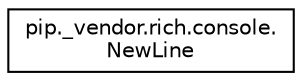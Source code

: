 digraph "Graphical Class Hierarchy"
{
 // LATEX_PDF_SIZE
  edge [fontname="Helvetica",fontsize="10",labelfontname="Helvetica",labelfontsize="10"];
  node [fontname="Helvetica",fontsize="10",shape=record];
  rankdir="LR";
  Node0 [label="pip._vendor.rich.console.\lNewLine",height=0.2,width=0.4,color="black", fillcolor="white", style="filled",URL="$classpip_1_1__vendor_1_1rich_1_1console_1_1NewLine.html",tooltip=" "];
}
